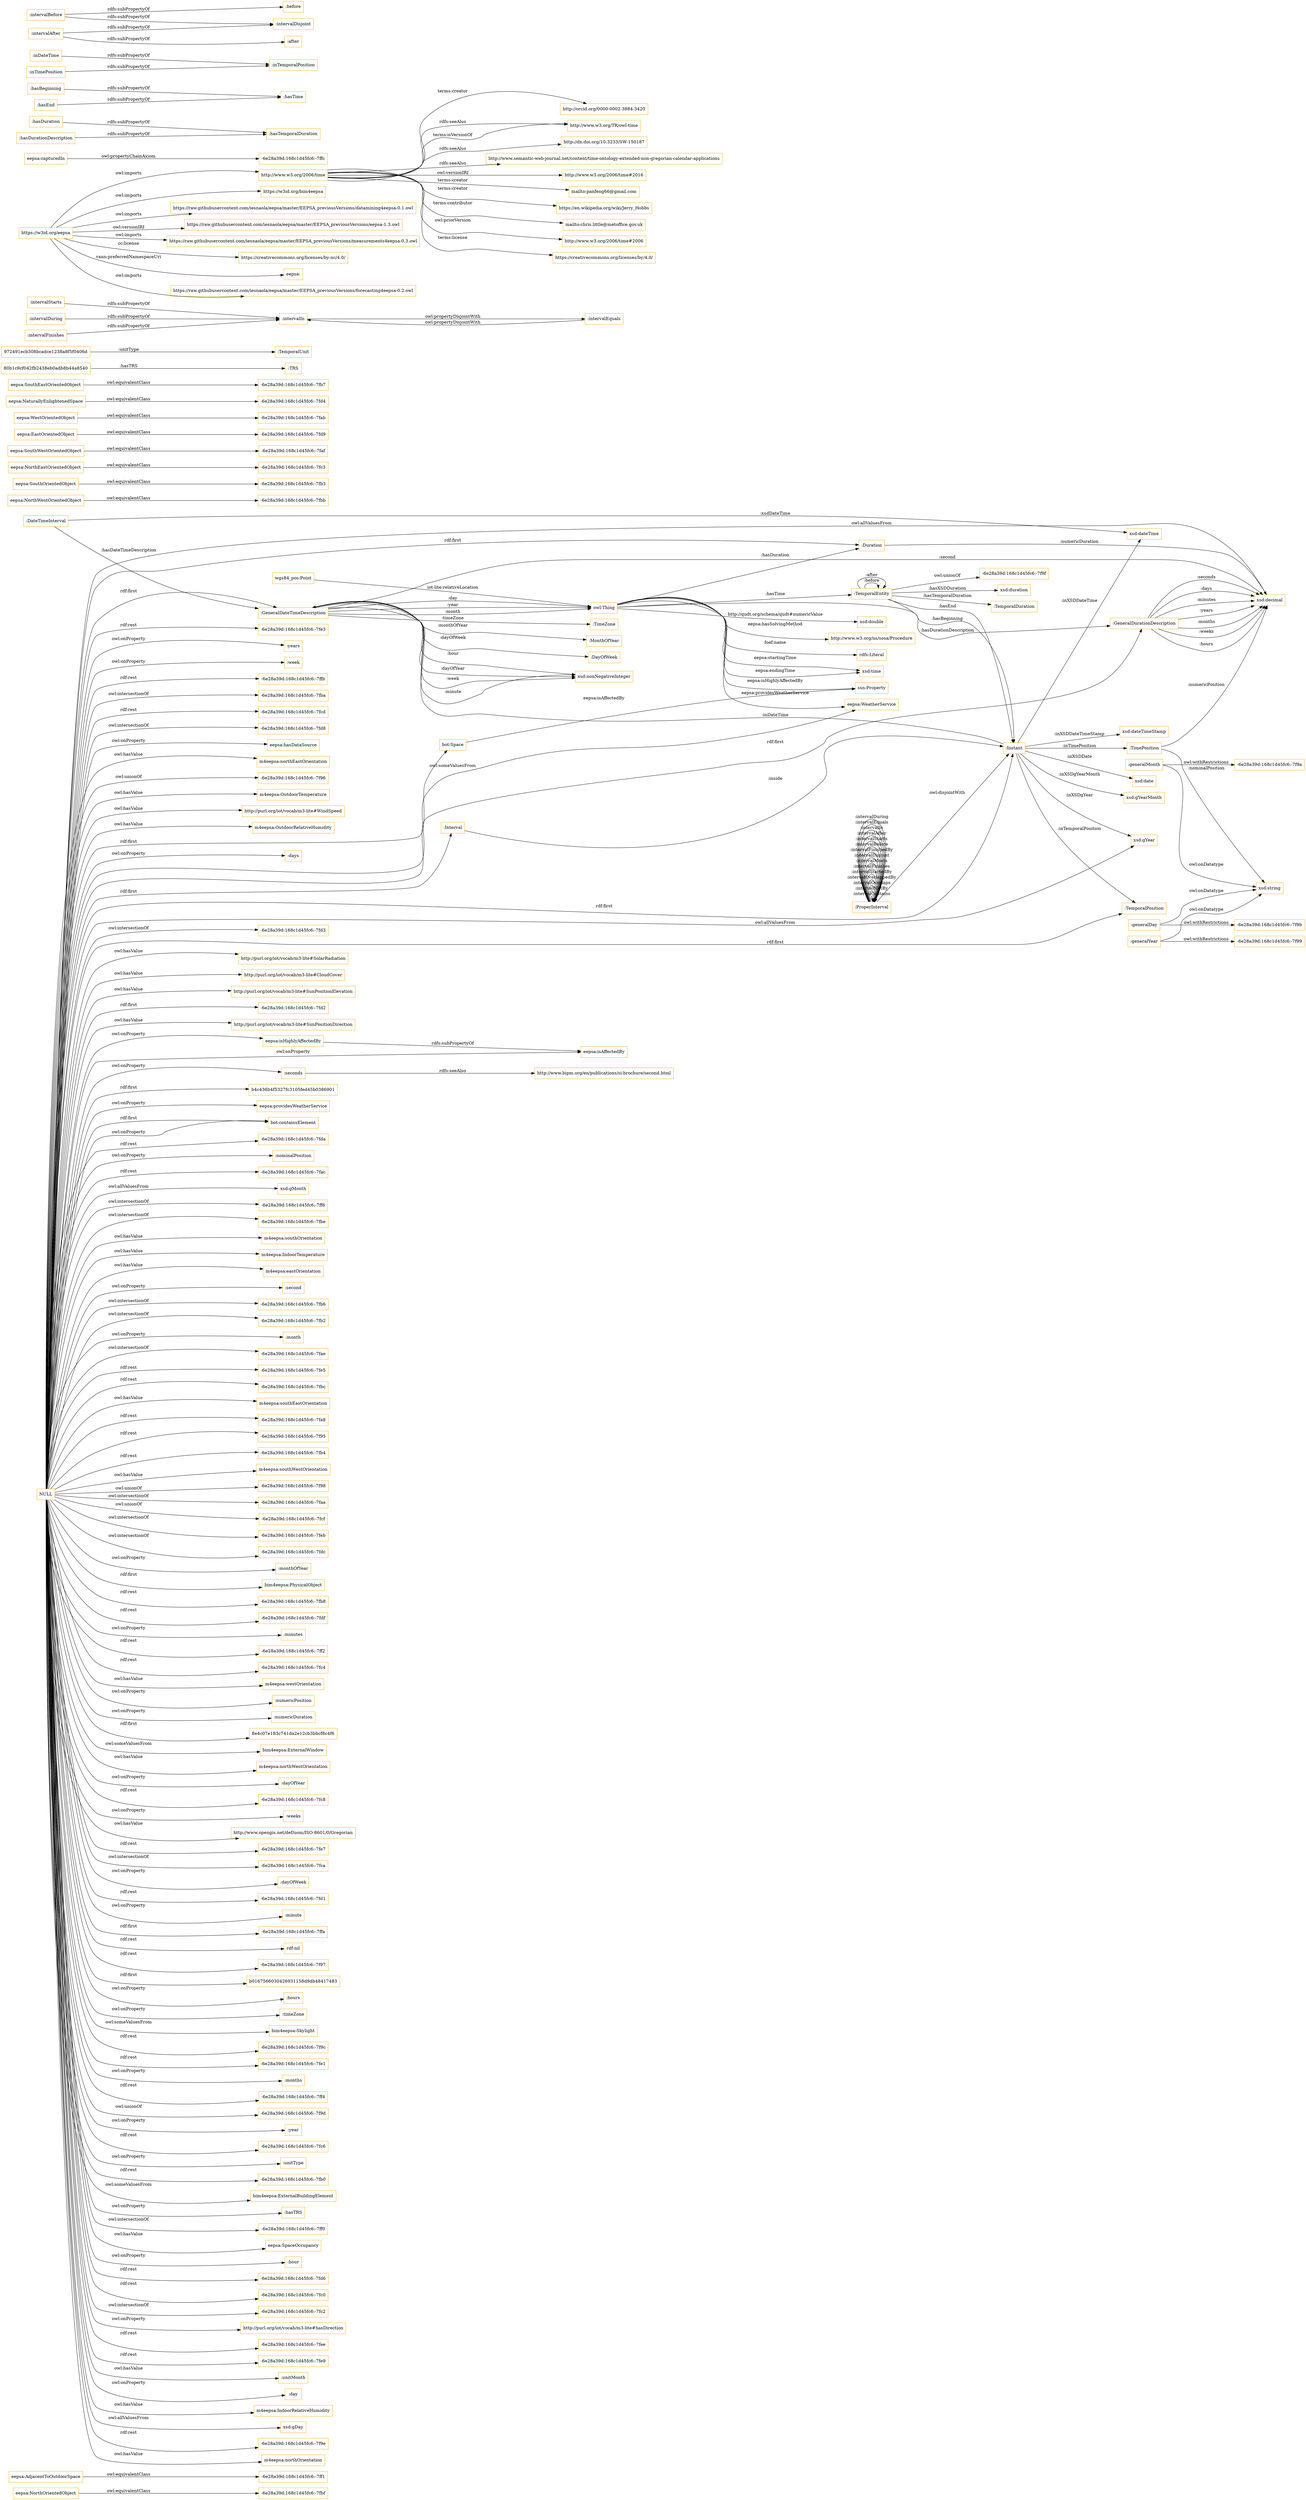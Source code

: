 digraph ar2dtool_diagram { 
rankdir=LR;
size="1501"
node [shape = rectangle, color="orange"]; "-6e28a39d:168c1d45fc6:-7fbf" "-6e28a39d:168c1d45fc6:-7ff1" "m4eepsa:OutdoorTemperature" "eepsa:NorthWestOrientedObject" "eepsa:SouthOrientedObject" "eepsa:NorthEastOrientedObject" "-6e28a39d:168c1d45fc6:-7faf" "http://purl.org/iot/vocab/m3-lite#WindSpeed" "-6e28a39d:168c1d45fc6:-7fb3" "m4eepsa:OutdoorRelativeHumidity" "eepsa:WeatherService" "eepsa:AdjacentToOutdoorSpace" "eepsa:EastOrientedObject" "bot:Space" "-6e28a39d:168c1d45fc6:-7fc3" "http://purl.org/iot/vocab/m3-lite#SolarRadiation" "eepsa:WestOrientedObject" "http://purl.org/iot/vocab/m3-lite#CloudCover" "-6e28a39d:168c1d45fc6:-7fd4" "eepsa:NorthOrientedObject" "-6e28a39d:168c1d45fc6:-7fb7" "http://purl.org/iot/vocab/m3-lite#SunPositionElevation" "-6e28a39d:168c1d45fc6:-7fab" "-6e28a39d:168c1d45fc6:-7fd9" "-6e28a39d:168c1d45fc6:-7fd2" "http://purl.org/iot/vocab/m3-lite#SunPositionDirection" "-6e28a39d:168c1d45fc6:-7fbb" "eepsa:NaturallyEnlightenedSpace" "eepsa:SouthWestOrientedObject" "eepsa:SouthEastOrientedObject" ":TimeZone" ":GeneralDateTimeDescription" ":DateTimeInterval" "80b1c9cf042fb2438eb0adb8b44a8540" ":TRS" "972491ecb308bcadce1238a8f5f0406d" ":TemporalDuration" ":Duration" ":GeneralDurationDescription" ":ProperInterval" ":TimePosition" ":TemporalPosition" ":Interval" ":TemporalEntity" ":MonthOfYear" ":TemporalUnit" ":Instant" ":DayOfWeek" ; /*classes style*/
	":intervalIn" -> ":intervalEquals" [ label = "owl:propertyDisjointWith" ];
	"http://www.w3.org/2006/time" -> "http://orcid.org/0000-0002-3884-3420" [ label = "terms:creator" ];
	"http://www.w3.org/2006/time" -> "http://www.w3.org/TR/owl-time" [ label = "rdfs:seeAlso" ];
	"http://www.w3.org/2006/time" -> "http://dx.doi.org/10.3233/SW-150187" [ label = "rdfs:seeAlso" ];
	"http://www.w3.org/2006/time" -> "http://www.semantic-web-journal.net/content/time-ontology-extended-non-gregorian-calendar-applications" [ label = "rdfs:seeAlso" ];
	"http://www.w3.org/2006/time" -> "http://www.w3.org/TR/owl-time" [ label = "terms:isVersionOf" ];
	"http://www.w3.org/2006/time" -> "http://www.w3.org/2006/time#2016" [ label = "owl:versionIRI" ];
	"http://www.w3.org/2006/time" -> "mailto:panfeng66@gmail.com" [ label = "terms:creator" ];
	"http://www.w3.org/2006/time" -> "https://en.wikipedia.org/wiki/Jerry_Hobbs" [ label = "terms:creator" ];
	"http://www.w3.org/2006/time" -> "mailto:chris.little@metoffice.gov.uk" [ label = "terms:contributor" ];
	"http://www.w3.org/2006/time" -> "http://www.w3.org/2006/time#2006" [ label = "owl:priorVersion" ];
	"http://www.w3.org/2006/time" -> "https://creativecommons.org/licenses/by/4.0/" [ label = "terms:license" ];
	":generalMonth" -> "-6e28a39d:168c1d45fc6:-7f9a" [ label = "owl:withRestrictions" ];
	":generalMonth" -> "xsd:string" [ label = "owl:onDatatype" ];
	":intervalStarts" -> ":intervalIn" [ label = "rdfs:subPropertyOf" ];
	"eepsa:NaturallyEnlightenedSpace" -> "-6e28a39d:168c1d45fc6:-7fd4" [ label = "owl:equivalentClass" ];
	"eepsa:isHighlyAffectedBy" -> "eepsa:isAffectedBy" [ label = "rdfs:subPropertyOf" ];
	"eepsa:capturedIn" -> "-6e28a39d:168c1d45fc6:-7ffc" [ label = "owl:propertyChainAxiom" ];
	":hasDuration" -> ":hasTemporalDuration" [ label = "rdfs:subPropertyOf" ];
	"eepsa:NorthEastOrientedObject" -> "-6e28a39d:168c1d45fc6:-7fc3" [ label = "owl:equivalentClass" ];
	":ProperInterval" -> ":Instant" [ label = "owl:disjointWith" ];
	":hasBeginning" -> ":hasTime" [ label = "rdfs:subPropertyOf" ];
	"eepsa:SouthOrientedObject" -> "-6e28a39d:168c1d45fc6:-7fb3" [ label = "owl:equivalentClass" ];
	":intervalEquals" -> ":intervalIn" [ label = "owl:propertyDisjointWith" ];
	":seconds" -> "http://www.bipm.org/en/publications/si-brochure/second.html" [ label = "rdfs:seeAlso" ];
	"eepsa:NorthOrientedObject" -> "-6e28a39d:168c1d45fc6:-7fbf" [ label = "owl:equivalentClass" ];
	"eepsa:EastOrientedObject" -> "-6e28a39d:168c1d45fc6:-7fd9" [ label = "owl:equivalentClass" ];
	":intervalDuring" -> ":intervalIn" [ label = "rdfs:subPropertyOf" ];
	"eepsa:AdjacentToOutdoorSpace" -> "-6e28a39d:168c1d45fc6:-7ff1" [ label = "owl:equivalentClass" ];
	"eepsa:NorthWestOrientedObject" -> "-6e28a39d:168c1d45fc6:-7fbb" [ label = "owl:equivalentClass" ];
	":inDateTime" -> ":inTemporalPosition" [ label = "rdfs:subPropertyOf" ];
	":intervalFinishes" -> ":intervalIn" [ label = "rdfs:subPropertyOf" ];
	"NULL" -> "b4c436b4f5327fc3105fed45b0386901" [ label = "rdf:first" ];
	"NULL" -> "eepsa:providesWeatherService" [ label = "owl:onProperty" ];
	"NULL" -> "bot:containsElement" [ label = "rdf:first" ];
	"NULL" -> "-6e28a39d:168c1d45fc6:-7fda" [ label = "rdf:rest" ];
	"NULL" -> ":nominalPosition" [ label = "owl:onProperty" ];
	"NULL" -> "-6e28a39d:168c1d45fc6:-7fac" [ label = "rdf:rest" ];
	"NULL" -> "xsd:gMonth" [ label = "owl:allValuesFrom" ];
	"NULL" -> "-6e28a39d:168c1d45fc6:-7ff6" [ label = "owl:intersectionOf" ];
	"NULL" -> "-6e28a39d:168c1d45fc6:-7fbe" [ label = "owl:intersectionOf" ];
	"NULL" -> "m4eepsa:southOrientation" [ label = "owl:hasValue" ];
	"NULL" -> "m4eepsa:IndoorTemperature" [ label = "owl:hasValue" ];
	"NULL" -> "m4eepsa:eastOrientation" [ label = "owl:hasValue" ];
	"NULL" -> ":second" [ label = "owl:onProperty" ];
	"NULL" -> "http://purl.org/iot/vocab/m3-lite#SunPositionElevation" [ label = "owl:hasValue" ];
	"NULL" -> "-6e28a39d:168c1d45fc6:-7fb6" [ label = "owl:intersectionOf" ];
	"NULL" -> "-6e28a39d:168c1d45fc6:-7fb2" [ label = "owl:intersectionOf" ];
	"NULL" -> ":month" [ label = "owl:onProperty" ];
	"NULL" -> "-6e28a39d:168c1d45fc6:-7fae" [ label = "owl:intersectionOf" ];
	"NULL" -> "http://purl.org/iot/vocab/m3-lite#SunPositionDirection" [ label = "owl:hasValue" ];
	"NULL" -> "-6e28a39d:168c1d45fc6:-7fe5" [ label = "rdf:rest" ];
	"NULL" -> "-6e28a39d:168c1d45fc6:-7fbc" [ label = "rdf:rest" ];
	"NULL" -> "m4eepsa:southEastOrientation" [ label = "owl:hasValue" ];
	"NULL" -> ":GeneralDurationDescription" [ label = "rdf:first" ];
	"NULL" -> "bot:Space" [ label = "rdf:first" ];
	"NULL" -> "-6e28a39d:168c1d45fc6:-7fa8" [ label = "rdf:rest" ];
	"NULL" -> "-6e28a39d:168c1d45fc6:-7f95" [ label = "rdf:rest" ];
	"NULL" -> "-6e28a39d:168c1d45fc6:-7fb4" [ label = "rdf:rest" ];
	"NULL" -> ":GeneralDateTimeDescription" [ label = "rdf:first" ];
	"NULL" -> "m4eepsa:southWestOrientation" [ label = "owl:hasValue" ];
	"NULL" -> "-6e28a39d:168c1d45fc6:-7f98" [ label = "owl:unionOf" ];
	"NULL" -> "-6e28a39d:168c1d45fc6:-7faa" [ label = "owl:intersectionOf" ];
	"NULL" -> "-6e28a39d:168c1d45fc6:-7fcf" [ label = "owl:unionOf" ];
	"NULL" -> "-6e28a39d:168c1d45fc6:-7feb" [ label = "owl:intersectionOf" ];
	"NULL" -> "-6e28a39d:168c1d45fc6:-7fdc" [ label = "owl:intersectionOf" ];
	"NULL" -> ":monthOfYear" [ label = "owl:onProperty" ];
	"NULL" -> "bim4eepsa:PhysicalObject" [ label = "rdf:first" ];
	"NULL" -> "-6e28a39d:168c1d45fc6:-7fb8" [ label = "rdf:rest" ];
	"NULL" -> "-6e28a39d:168c1d45fc6:-7fdf" [ label = "rdf:rest" ];
	"NULL" -> ":minutes" [ label = "owl:onProperty" ];
	"NULL" -> "-6e28a39d:168c1d45fc6:-7ff2" [ label = "rdf:rest" ];
	"NULL" -> "-6e28a39d:168c1d45fc6:-7fc4" [ label = "rdf:rest" ];
	"NULL" -> "m4eepsa:westOrientation" [ label = "owl:hasValue" ];
	"NULL" -> ":numericPosition" [ label = "owl:onProperty" ];
	"NULL" -> ":numericDuration" [ label = "owl:onProperty" ];
	"NULL" -> "8e4c07e183c741da2e12cb3bbcf8c4f6" [ label = "rdf:first" ];
	"NULL" -> "bim4eepsa:ExternalWindow" [ label = "owl:someValuesFrom" ];
	"NULL" -> "m4eepsa:northWestOrientation" [ label = "owl:hasValue" ];
	"NULL" -> ":dayOfYear" [ label = "owl:onProperty" ];
	"NULL" -> "-6e28a39d:168c1d45fc6:-7fc8" [ label = "rdf:rest" ];
	"NULL" -> ":weeks" [ label = "owl:onProperty" ];
	"NULL" -> "http://www.opengis.net/def/uom/ISO-8601/0/Gregorian" [ label = "owl:hasValue" ];
	"NULL" -> "m4eepsa:OutdoorTemperature" [ label = "owl:hasValue" ];
	"NULL" -> ":TemporalPosition" [ label = "rdf:first" ];
	"NULL" -> "-6e28a39d:168c1d45fc6:-7fe7" [ label = "rdf:rest" ];
	"NULL" -> "-6e28a39d:168c1d45fc6:-7fca" [ label = "owl:intersectionOf" ];
	"NULL" -> ":dayOfWeek" [ label = "owl:onProperty" ];
	"NULL" -> "-6e28a39d:168c1d45fc6:-7fd1" [ label = "rdf:rest" ];
	"NULL" -> ":minute" [ label = "owl:onProperty" ];
	"NULL" -> "-6e28a39d:168c1d45fc6:-7ffa" [ label = "rdf:first" ];
	"NULL" -> "rdf:nil" [ label = "rdf:rest" ];
	"NULL" -> "-6e28a39d:168c1d45fc6:-7f97" [ label = "rdf:rest" ];
	"NULL" -> "bot:containsElement" [ label = "owl:onProperty" ];
	"NULL" -> "b0167566030426931158d9db48417483" [ label = "rdf:first" ];
	"NULL" -> ":hours" [ label = "owl:onProperty" ];
	"NULL" -> ":timeZone" [ label = "owl:onProperty" ];
	"NULL" -> "bim4eepsa:Skylight" [ label = "owl:someValuesFrom" ];
	"NULL" -> "-6e28a39d:168c1d45fc6:-7f9c" [ label = "rdf:rest" ];
	"NULL" -> "-6e28a39d:168c1d45fc6:-7fe1" [ label = "rdf:rest" ];
	"NULL" -> ":months" [ label = "owl:onProperty" ];
	"NULL" -> "-6e28a39d:168c1d45fc6:-7fd2" [ label = "rdf:first" ];
	"NULL" -> "eepsa:isAffectedBy" [ label = "owl:onProperty" ];
	"NULL" -> "-6e28a39d:168c1d45fc6:-7ff4" [ label = "rdf:rest" ];
	"NULL" -> "-6e28a39d:168c1d45fc6:-7f9d" [ label = "owl:unionOf" ];
	"NULL" -> ":year" [ label = "owl:onProperty" ];
	"NULL" -> "-6e28a39d:168c1d45fc6:-7fc6" [ label = "rdf:rest" ];
	"NULL" -> ":unitType" [ label = "owl:onProperty" ];
	"NULL" -> ":Duration" [ label = "rdf:first" ];
	"NULL" -> "-6e28a39d:168c1d45fc6:-7fb0" [ label = "rdf:rest" ];
	"NULL" -> ":seconds" [ label = "owl:onProperty" ];
	"NULL" -> "bim4eepsa:ExternalBuildingElement" [ label = "owl:someValuesFrom" ];
	"NULL" -> "http://purl.org/iot/vocab/m3-lite#WindSpeed" [ label = "owl:hasValue" ];
	"NULL" -> ":hasTRS" [ label = "owl:onProperty" ];
	"NULL" -> "-6e28a39d:168c1d45fc6:-7ff0" [ label = "owl:intersectionOf" ];
	"NULL" -> "eepsa:SpaceOccupancy" [ label = "owl:hasValue" ];
	"NULL" -> ":hour" [ label = "owl:onProperty" ];
	"NULL" -> "-6e28a39d:168c1d45fc6:-7fd6" [ label = "rdf:rest" ];
	"NULL" -> "-6e28a39d:168c1d45fc6:-7fc0" [ label = "rdf:rest" ];
	"NULL" -> "-6e28a39d:168c1d45fc6:-7fc2" [ label = "owl:intersectionOf" ];
	"NULL" -> "http://purl.org/iot/vocab/m3-lite#hasDirection" [ label = "owl:onProperty" ];
	"NULL" -> "http://purl.org/iot/vocab/m3-lite#CloudCover" [ label = "owl:hasValue" ];
	"NULL" -> "-6e28a39d:168c1d45fc6:-7fee" [ label = "rdf:rest" ];
	"NULL" -> "-6e28a39d:168c1d45fc6:-7fe9" [ label = "rdf:rest" ];
	"NULL" -> "eepsa:WeatherService" [ label = "owl:someValuesFrom" ];
	"NULL" -> ":unitMonth" [ label = "owl:hasValue" ];
	"NULL" -> "xsd:gYear" [ label = "owl:allValuesFrom" ];
	"NULL" -> ":day" [ label = "owl:onProperty" ];
	"NULL" -> "m4eepsa:IndoorRelativeHumidity" [ label = "owl:hasValue" ];
	"NULL" -> "xsd:gDay" [ label = "owl:allValuesFrom" ];
	"NULL" -> "http://purl.org/iot/vocab/m3-lite#SolarRadiation" [ label = "owl:hasValue" ];
	"NULL" -> "eepsa:isHighlyAffectedBy" [ label = "owl:onProperty" ];
	"NULL" -> "-6e28a39d:168c1d45fc6:-7f9e" [ label = "rdf:rest" ];
	"NULL" -> ":Interval" [ label = "rdf:first" ];
	"NULL" -> "m4eepsa:northOrientation" [ label = "owl:hasValue" ];
	"NULL" -> "-6e28a39d:168c1d45fc6:-7fe3" [ label = "rdf:rest" ];
	"NULL" -> ":years" [ label = "owl:onProperty" ];
	"NULL" -> ":Instant" [ label = "rdf:first" ];
	"NULL" -> ":week" [ label = "owl:onProperty" ];
	"NULL" -> "xsd:decimal" [ label = "owl:allValuesFrom" ];
	"NULL" -> "-6e28a39d:168c1d45fc6:-7ffb" [ label = "rdf:rest" ];
	"NULL" -> "-6e28a39d:168c1d45fc6:-7fba" [ label = "owl:intersectionOf" ];
	"NULL" -> "-6e28a39d:168c1d45fc6:-7fcd" [ label = "rdf:rest" ];
	"NULL" -> "m4eepsa:OutdoorRelativeHumidity" [ label = "owl:hasValue" ];
	"NULL" -> "-6e28a39d:168c1d45fc6:-7fd8" [ label = "owl:intersectionOf" ];
	"NULL" -> "eepsa:hasDataSource" [ label = "owl:onProperty" ];
	"NULL" -> "m4eepsa:northEastOrientation" [ label = "owl:hasValue" ];
	"NULL" -> "-6e28a39d:168c1d45fc6:-7f96" [ label = "owl:unionOf" ];
	"NULL" -> ":days" [ label = "owl:onProperty" ];
	"NULL" -> "-6e28a39d:168c1d45fc6:-7fd3" [ label = "owl:intersectionOf" ];
	":intervalBefore" -> ":intervalDisjoint" [ label = "rdfs:subPropertyOf" ];
	":intervalBefore" -> ":before" [ label = "rdfs:subPropertyOf" ];
	":TemporalEntity" -> "-6e28a39d:168c1d45fc6:-7f9f" [ label = "owl:unionOf" ];
	":intervalAfter" -> ":intervalDisjoint" [ label = "rdfs:subPropertyOf" ];
	":intervalAfter" -> ":after" [ label = "rdfs:subPropertyOf" ];
	"eepsa:WestOrientedObject" -> "-6e28a39d:168c1d45fc6:-7fab" [ label = "owl:equivalentClass" ];
	"eepsa:SouthEastOrientedObject" -> "-6e28a39d:168c1d45fc6:-7fb7" [ label = "owl:equivalentClass" ];
	":hasEnd" -> ":hasTime" [ label = "rdfs:subPropertyOf" ];
	":inTimePosition" -> ":inTemporalPosition" [ label = "rdfs:subPropertyOf" ];
	"https://w3id.org/eepsa" -> "https://w3id.org/bim4eepsa" [ label = "owl:imports" ];
	"https://w3id.org/eepsa" -> "https://raw.githubusercontent.com/iesnaola/eepsa/master/EEPSA_previousVersions/datamining4eepsa-0.1.owl" [ label = "owl:imports" ];
	"https://w3id.org/eepsa" -> "https://raw.githubusercontent.com/iesnaola/eepsa/master/EEPSA_previousVersions/eepsa-1.3.owl" [ label = "owl:versionIRI" ];
	"https://w3id.org/eepsa" -> "https://raw.githubusercontent.com/iesnaola/eepsa/master/EEPSA_previousVersions/measurements4eepsa-0.3.owl" [ label = "owl:imports" ];
	"https://w3id.org/eepsa" -> "https://creativecommons.org/licenses/by-nc/4.0/" [ label = "cc:license" ];
	"https://w3id.org/eepsa" -> "http://www.w3.org/2006/time" [ label = "owl:imports" ];
	"https://w3id.org/eepsa" -> "eepsa:" [ label = "vann:preferredNamespaceUri" ];
	"https://w3id.org/eepsa" -> "https://raw.githubusercontent.com/iesnaola/eepsa/master/EEPSA_previousVersions/forecasting4eepsa-0.2.owl" [ label = "owl:imports" ];
	":generalDay" -> "-6e28a39d:168c1d45fc6:-7f9b" [ label = "owl:withRestrictions" ];
	":generalDay" -> "xsd:string" [ label = "owl:onDatatype" ];
	"eepsa:SouthWestOrientedObject" -> "-6e28a39d:168c1d45fc6:-7faf" [ label = "owl:equivalentClass" ];
	":generalYear" -> "-6e28a39d:168c1d45fc6:-7f99" [ label = "owl:withRestrictions" ];
	":generalYear" -> "xsd:string" [ label = "owl:onDatatype" ];
	":hasDurationDescription" -> ":hasTemporalDuration" [ label = "rdfs:subPropertyOf" ];
	"owl:Thing" -> "rdfs:Literal" [ label = "foaf:name" ];
	":TimePosition" -> "xsd:string" [ label = ":nominalPosition" ];
	":GeneralDateTimeDescription" -> ":DayOfWeek" [ label = ":dayOfWeek" ];
	":TemporalEntity" -> ":Instant" [ label = ":hasEnd" ];
	":Instant" -> "xsd:gYear" [ label = ":inXSDgYear" ];
	":ProperInterval" -> ":ProperInterval" [ label = ":intervalContains" ];
	":TemporalEntity" -> ":Instant" [ label = ":hasBeginning" ];
	":GeneralDurationDescription" -> "xsd:decimal" [ label = ":hours" ];
	"972491ecb308bcadce1238a8f5f0406d" -> ":TemporalUnit" [ label = ":unitType" ];
	":GeneralDateTimeDescription" -> "owl:Thing" [ label = ":year" ];
	"owl:Thing" -> "ssn:Property" [ label = "eepsa:isHighlyAffectedBy" ];
	":ProperInterval" -> ":ProperInterval" [ label = ":intervalMetBy" ];
	":Instant" -> "xsd:dateTimeStamp" [ label = ":inXSDDateTimeStamp" ];
	"owl:Thing" -> "xsd:time" [ label = "eepsa:startingTime" ];
	"owl:Thing" -> ":GeneralDurationDescription" [ label = ":hasDurationDescription" ];
	":ProperInterval" -> ":ProperInterval" [ label = ":intervalOverlaps" ];
	":GeneralDurationDescription" -> "xsd:decimal" [ label = ":seconds" ];
	":Instant" -> "xsd:date" [ label = ":inXSDDate" ];
	":DateTimeInterval" -> "xsd:dateTime" [ label = ":xsdDateTime" ];
	":ProperInterval" -> ":ProperInterval" [ label = ":intervalOverlappedBy" ];
	":GeneralDateTimeDescription" -> ":TimeZone" [ label = ":timeZone" ];
	":Instant" -> ":TemporalPosition" [ label = ":inTemporalPosition" ];
	":GeneralDurationDescription" -> "xsd:decimal" [ label = ":days" ];
	"owl:Thing" -> ":TemporalEntity" [ label = ":hasTime" ];
	":ProperInterval" -> ":ProperInterval" [ label = ":intervalStartedBy" ];
	":Instant" -> "xsd:dateTime" [ label = ":inXSDDateTime" ];
	":Instant" -> "xsd:gYearMonth" [ label = ":inXSDgYearMonth" ];
	":Instant" -> ":GeneralDateTimeDescription" [ label = ":inDateTime" ];
	"bot:Space" -> "ssn:Property" [ label = "eepsa:isAffectedBy" ];
	":TemporalEntity" -> "xsd:duration" [ label = ":hasXSDDuration" ];
	"owl:Thing" -> "eepsa:WeatherService" [ label = "eepsa:providesWeatherService" ];
	":GeneralDateTimeDescription" -> "xsd:nonNegativeInteger" [ label = ":minute" ];
	":GeneralDurationDescription" -> "xsd:decimal" [ label = ":minutes" ];
	":GeneralDateTimeDescription" -> "xsd:nonNegativeInteger" [ label = ":hour" ];
	":ProperInterval" -> ":ProperInterval" [ label = ":intervalFinishes" ];
	":Instant" -> ":TimePosition" [ label = ":inTimePosition" ];
	":GeneralDurationDescription" -> "xsd:decimal" [ label = ":years" ];
	":ProperInterval" -> ":ProperInterval" [ label = ":intervalMeets" ];
	"owl:Thing" -> "xsd:double" [ label = "http://qudt.org/schema/qudt#numericValue" ];
	"80b1c9cf042fb2438eb0adb8b44a8540" -> ":TRS" [ label = ":hasTRS" ];
	":GeneralDateTimeDescription" -> "xsd:nonNegativeInteger" [ label = ":dayOfYear" ];
	":GeneralDateTimeDescription" -> "xsd:nonNegativeInteger" [ label = ":week" ];
	"owl:Thing" -> ":Duration" [ label = ":hasDuration" ];
	":GeneralDurationDescription" -> "xsd:decimal" [ label = ":months" ];
	":TimePosition" -> "xsd:decimal" [ label = ":numericPosition" ];
	":TemporalEntity" -> ":TemporalDuration" [ label = ":hasTemporalDuration" ];
	":GeneralDateTimeDescription" -> "owl:Thing" [ label = ":month" ];
	":ProperInterval" -> ":ProperInterval" [ label = ":intervalDisjoint" ];
	":ProperInterval" -> ":ProperInterval" [ label = ":intervalFinishedBy" ];
	":TemporalEntity" -> ":TemporalEntity" [ label = ":before" ];
	":ProperInterval" -> ":ProperInterval" [ label = ":intervalBefore" ];
	":GeneralDateTimeDescription" -> "xsd:decimal" [ label = ":second" ];
	":GeneralDurationDescription" -> "xsd:decimal" [ label = ":weeks" ];
	":TemporalEntity" -> ":TemporalEntity" [ label = ":after" ];
	":ProperInterval" -> ":ProperInterval" [ label = ":intervalStarts" ];
	"wgs84_pos:Point" -> "owl:Thing" [ label = "iot-lite:relativeLocation" ];
	"owl:Thing" -> "http://www.w3.org/ns/sosa/Procedure" [ label = "eepsa:hasSolvingMethod" ];
	":GeneralDateTimeDescription" -> ":MonthOfYear" [ label = ":monthOfYear" ];
	":ProperInterval" -> ":ProperInterval" [ label = ":intervalAfter" ];
	":Interval" -> ":Instant" [ label = ":inside" ];
	":GeneralDateTimeDescription" -> "owl:Thing" [ label = ":day" ];
	":DateTimeInterval" -> ":GeneralDateTimeDescription" [ label = ":hasDateTimeDescription" ];
	":ProperInterval" -> ":ProperInterval" [ label = ":intervalIn" ];
	":Duration" -> "xsd:decimal" [ label = ":numericDuration" ];
	":ProperInterval" -> ":ProperInterval" [ label = ":intervalEquals" ];
	":ProperInterval" -> ":ProperInterval" [ label = ":intervalDuring" ];
	"owl:Thing" -> "xsd:time" [ label = "eepsa:endingTime" ];

}
